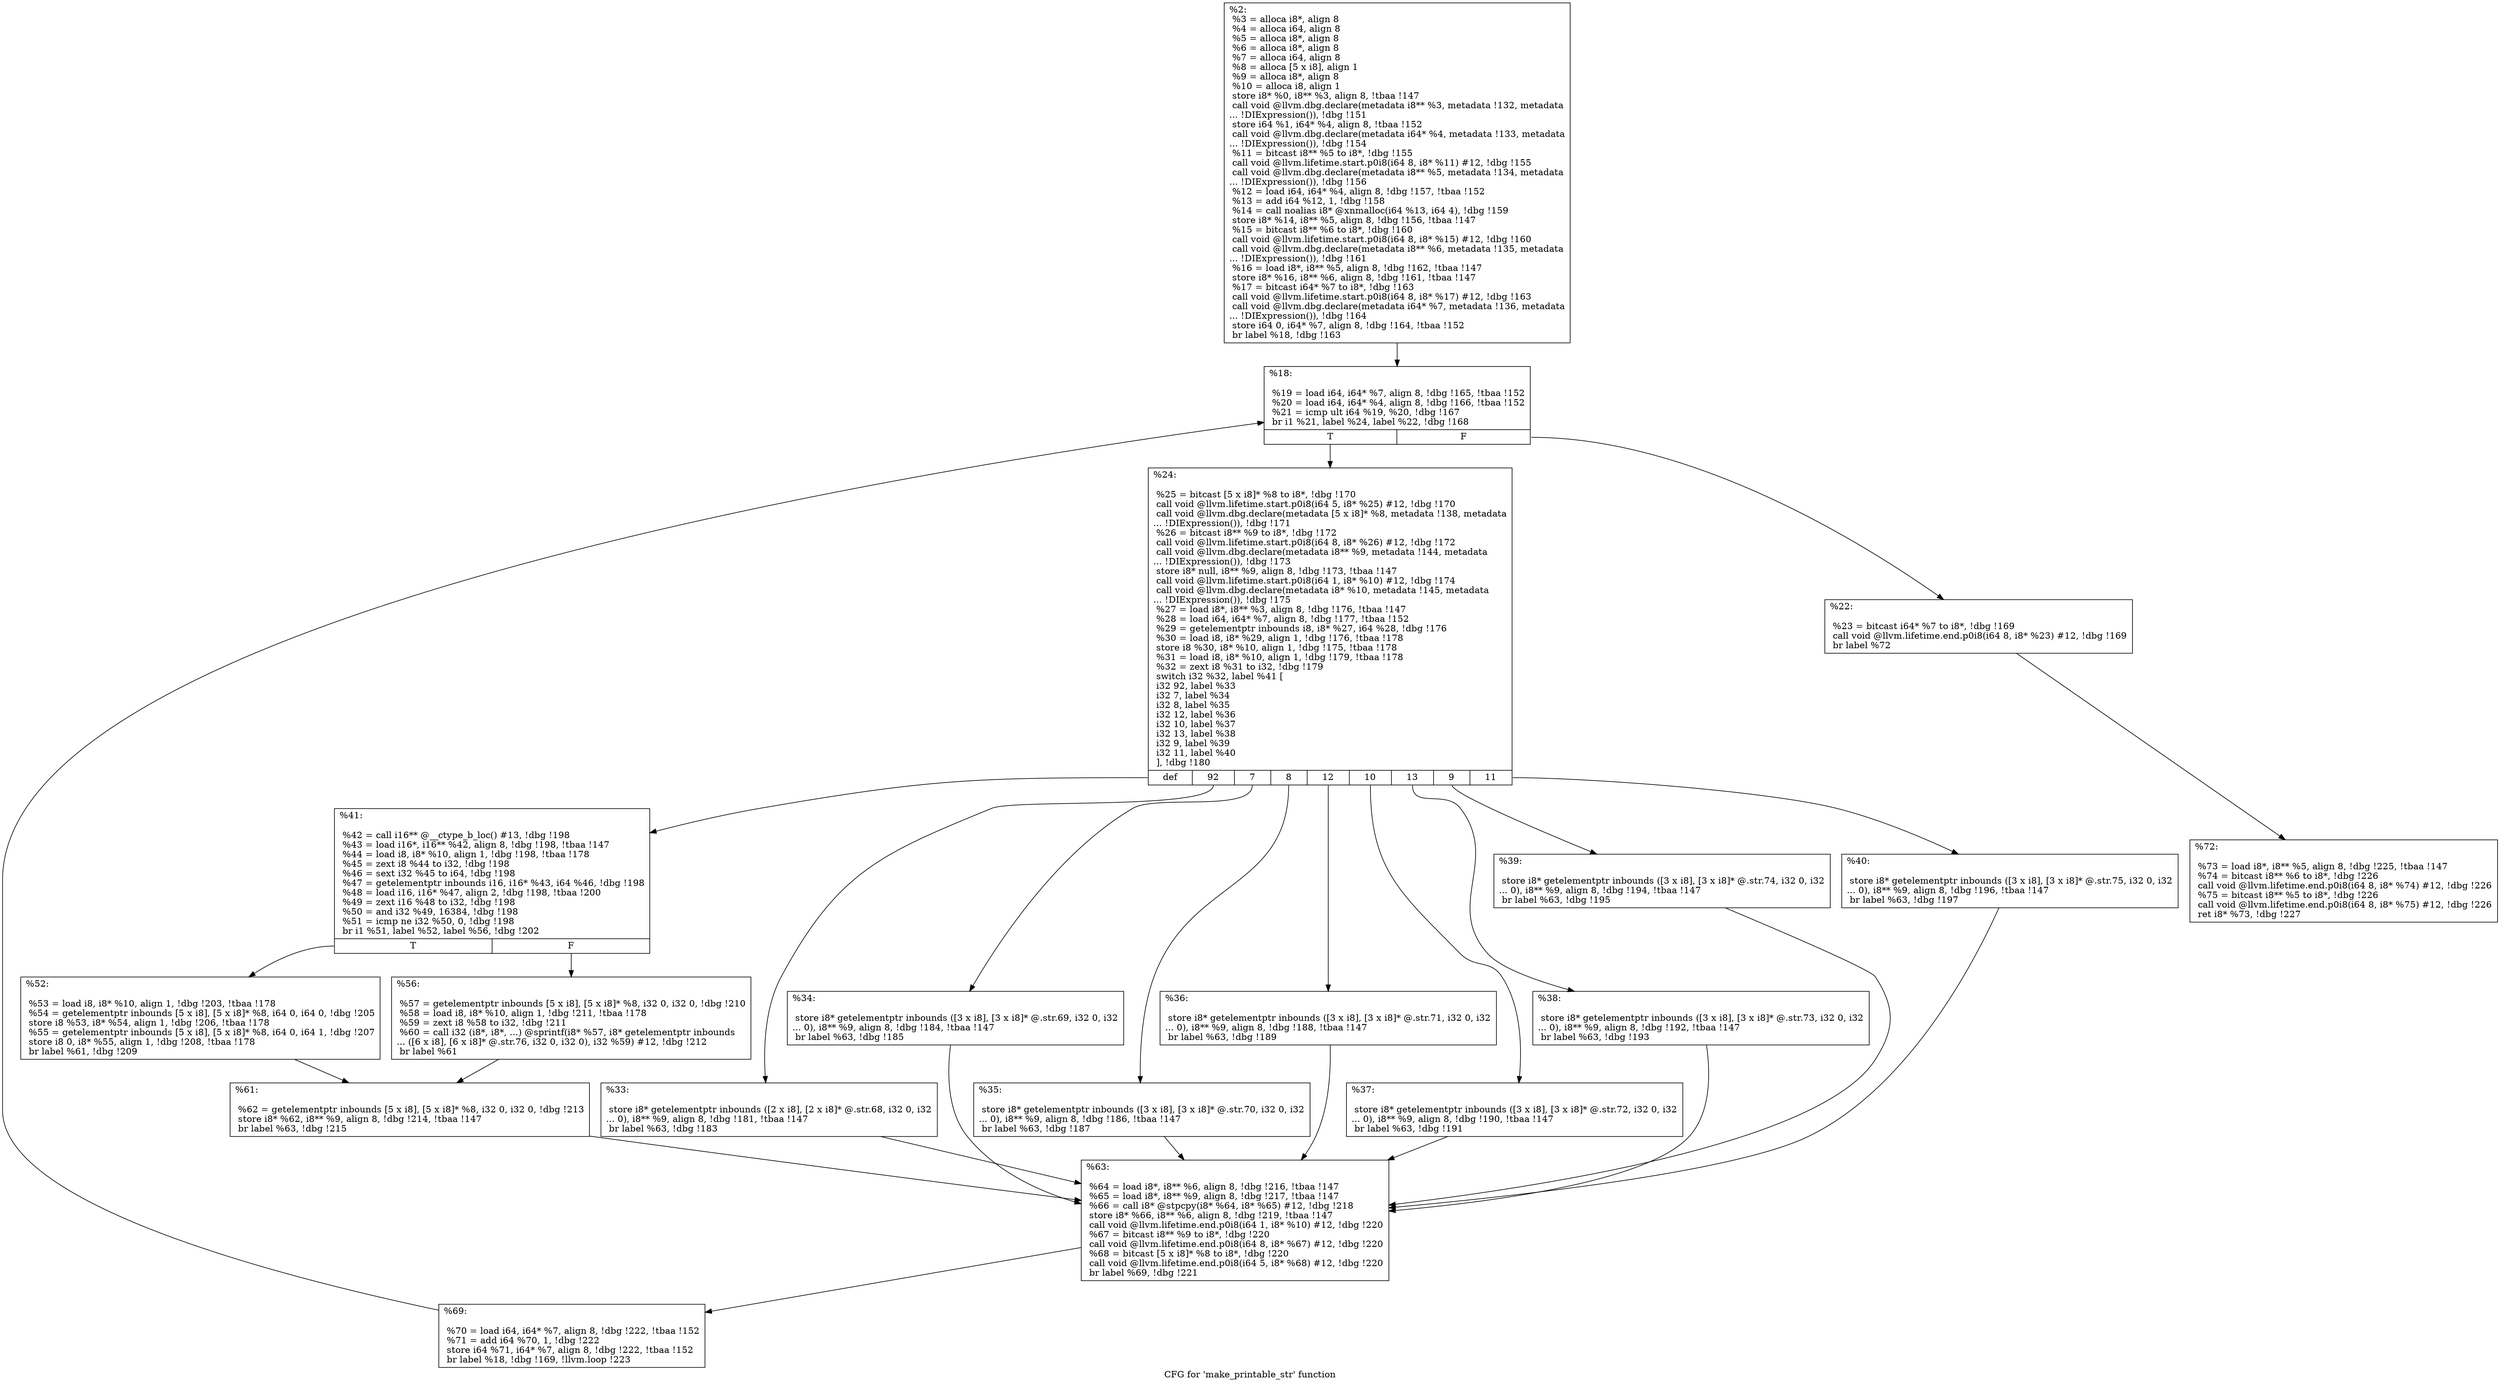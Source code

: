 digraph "CFG for 'make_printable_str' function" {
	label="CFG for 'make_printable_str' function";

	Node0x137e1a0 [shape=record,label="{%2:\l  %3 = alloca i8*, align 8\l  %4 = alloca i64, align 8\l  %5 = alloca i8*, align 8\l  %6 = alloca i8*, align 8\l  %7 = alloca i64, align 8\l  %8 = alloca [5 x i8], align 1\l  %9 = alloca i8*, align 8\l  %10 = alloca i8, align 1\l  store i8* %0, i8** %3, align 8, !tbaa !147\l  call void @llvm.dbg.declare(metadata i8** %3, metadata !132, metadata\l... !DIExpression()), !dbg !151\l  store i64 %1, i64* %4, align 8, !tbaa !152\l  call void @llvm.dbg.declare(metadata i64* %4, metadata !133, metadata\l... !DIExpression()), !dbg !154\l  %11 = bitcast i8** %5 to i8*, !dbg !155\l  call void @llvm.lifetime.start.p0i8(i64 8, i8* %11) #12, !dbg !155\l  call void @llvm.dbg.declare(metadata i8** %5, metadata !134, metadata\l... !DIExpression()), !dbg !156\l  %12 = load i64, i64* %4, align 8, !dbg !157, !tbaa !152\l  %13 = add i64 %12, 1, !dbg !158\l  %14 = call noalias i8* @xnmalloc(i64 %13, i64 4), !dbg !159\l  store i8* %14, i8** %5, align 8, !dbg !156, !tbaa !147\l  %15 = bitcast i8** %6 to i8*, !dbg !160\l  call void @llvm.lifetime.start.p0i8(i64 8, i8* %15) #12, !dbg !160\l  call void @llvm.dbg.declare(metadata i8** %6, metadata !135, metadata\l... !DIExpression()), !dbg !161\l  %16 = load i8*, i8** %5, align 8, !dbg !162, !tbaa !147\l  store i8* %16, i8** %6, align 8, !dbg !161, !tbaa !147\l  %17 = bitcast i64* %7 to i8*, !dbg !163\l  call void @llvm.lifetime.start.p0i8(i64 8, i8* %17) #12, !dbg !163\l  call void @llvm.dbg.declare(metadata i64* %7, metadata !136, metadata\l... !DIExpression()), !dbg !164\l  store i64 0, i64* %7, align 8, !dbg !164, !tbaa !152\l  br label %18, !dbg !163\l}"];
	Node0x137e1a0 -> Node0x137e2f0;
	Node0x137e2f0 [shape=record,label="{%18:\l\l  %19 = load i64, i64* %7, align 8, !dbg !165, !tbaa !152\l  %20 = load i64, i64* %4, align 8, !dbg !166, !tbaa !152\l  %21 = icmp ult i64 %19, %20, !dbg !167\l  br i1 %21, label %24, label %22, !dbg !168\l|{<s0>T|<s1>F}}"];
	Node0x137e2f0:s0 -> Node0x137e390;
	Node0x137e2f0:s1 -> Node0x137e340;
	Node0x137e340 [shape=record,label="{%22:\l\l  %23 = bitcast i64* %7 to i8*, !dbg !169\l  call void @llvm.lifetime.end.p0i8(i64 8, i8* %23) #12, !dbg !169\l  br label %72\l}"];
	Node0x137e340 -> Node0x137e840;
	Node0x137e390 [shape=record,label="{%24:\l\l  %25 = bitcast [5 x i8]* %8 to i8*, !dbg !170\l  call void @llvm.lifetime.start.p0i8(i64 5, i8* %25) #12, !dbg !170\l  call void @llvm.dbg.declare(metadata [5 x i8]* %8, metadata !138, metadata\l... !DIExpression()), !dbg !171\l  %26 = bitcast i8** %9 to i8*, !dbg !172\l  call void @llvm.lifetime.start.p0i8(i64 8, i8* %26) #12, !dbg !172\l  call void @llvm.dbg.declare(metadata i8** %9, metadata !144, metadata\l... !DIExpression()), !dbg !173\l  store i8* null, i8** %9, align 8, !dbg !173, !tbaa !147\l  call void @llvm.lifetime.start.p0i8(i64 1, i8* %10) #12, !dbg !174\l  call void @llvm.dbg.declare(metadata i8* %10, metadata !145, metadata\l... !DIExpression()), !dbg !175\l  %27 = load i8*, i8** %3, align 8, !dbg !176, !tbaa !147\l  %28 = load i64, i64* %7, align 8, !dbg !177, !tbaa !152\l  %29 = getelementptr inbounds i8, i8* %27, i64 %28, !dbg !176\l  %30 = load i8, i8* %29, align 1, !dbg !176, !tbaa !178\l  store i8 %30, i8* %10, align 1, !dbg !175, !tbaa !178\l  %31 = load i8, i8* %10, align 1, !dbg !179, !tbaa !178\l  %32 = zext i8 %31 to i32, !dbg !179\l  switch i32 %32, label %41 [\l    i32 92, label %33\l    i32 7, label %34\l    i32 8, label %35\l    i32 12, label %36\l    i32 10, label %37\l    i32 13, label %38\l    i32 9, label %39\l    i32 11, label %40\l  ], !dbg !180\l|{<s0>def|<s1>92|<s2>7|<s3>8|<s4>12|<s5>10|<s6>13|<s7>9|<s8>11}}"];
	Node0x137e390:s0 -> Node0x137e660;
	Node0x137e390:s1 -> Node0x137e3e0;
	Node0x137e390:s2 -> Node0x137e430;
	Node0x137e390:s3 -> Node0x137e480;
	Node0x137e390:s4 -> Node0x137e4d0;
	Node0x137e390:s5 -> Node0x137e520;
	Node0x137e390:s6 -> Node0x137e570;
	Node0x137e390:s7 -> Node0x137e5c0;
	Node0x137e390:s8 -> Node0x137e610;
	Node0x137e3e0 [shape=record,label="{%33:\l\l  store i8* getelementptr inbounds ([2 x i8], [2 x i8]* @.str.68, i32 0, i32\l... 0), i8** %9, align 8, !dbg !181, !tbaa !147\l  br label %63, !dbg !183\l}"];
	Node0x137e3e0 -> Node0x137e7a0;
	Node0x137e430 [shape=record,label="{%34:\l\l  store i8* getelementptr inbounds ([3 x i8], [3 x i8]* @.str.69, i32 0, i32\l... 0), i8** %9, align 8, !dbg !184, !tbaa !147\l  br label %63, !dbg !185\l}"];
	Node0x137e430 -> Node0x137e7a0;
	Node0x137e480 [shape=record,label="{%35:\l\l  store i8* getelementptr inbounds ([3 x i8], [3 x i8]* @.str.70, i32 0, i32\l... 0), i8** %9, align 8, !dbg !186, !tbaa !147\l  br label %63, !dbg !187\l}"];
	Node0x137e480 -> Node0x137e7a0;
	Node0x137e4d0 [shape=record,label="{%36:\l\l  store i8* getelementptr inbounds ([3 x i8], [3 x i8]* @.str.71, i32 0, i32\l... 0), i8** %9, align 8, !dbg !188, !tbaa !147\l  br label %63, !dbg !189\l}"];
	Node0x137e4d0 -> Node0x137e7a0;
	Node0x137e520 [shape=record,label="{%37:\l\l  store i8* getelementptr inbounds ([3 x i8], [3 x i8]* @.str.72, i32 0, i32\l... 0), i8** %9, align 8, !dbg !190, !tbaa !147\l  br label %63, !dbg !191\l}"];
	Node0x137e520 -> Node0x137e7a0;
	Node0x137e570 [shape=record,label="{%38:\l\l  store i8* getelementptr inbounds ([3 x i8], [3 x i8]* @.str.73, i32 0, i32\l... 0), i8** %9, align 8, !dbg !192, !tbaa !147\l  br label %63, !dbg !193\l}"];
	Node0x137e570 -> Node0x137e7a0;
	Node0x137e5c0 [shape=record,label="{%39:\l\l  store i8* getelementptr inbounds ([3 x i8], [3 x i8]* @.str.74, i32 0, i32\l... 0), i8** %9, align 8, !dbg !194, !tbaa !147\l  br label %63, !dbg !195\l}"];
	Node0x137e5c0 -> Node0x137e7a0;
	Node0x137e610 [shape=record,label="{%40:\l\l  store i8* getelementptr inbounds ([3 x i8], [3 x i8]* @.str.75, i32 0, i32\l... 0), i8** %9, align 8, !dbg !196, !tbaa !147\l  br label %63, !dbg !197\l}"];
	Node0x137e610 -> Node0x137e7a0;
	Node0x137e660 [shape=record,label="{%41:\l\l  %42 = call i16** @__ctype_b_loc() #13, !dbg !198\l  %43 = load i16*, i16** %42, align 8, !dbg !198, !tbaa !147\l  %44 = load i8, i8* %10, align 1, !dbg !198, !tbaa !178\l  %45 = zext i8 %44 to i32, !dbg !198\l  %46 = sext i32 %45 to i64, !dbg !198\l  %47 = getelementptr inbounds i16, i16* %43, i64 %46, !dbg !198\l  %48 = load i16, i16* %47, align 2, !dbg !198, !tbaa !200\l  %49 = zext i16 %48 to i32, !dbg !198\l  %50 = and i32 %49, 16384, !dbg !198\l  %51 = icmp ne i32 %50, 0, !dbg !198\l  br i1 %51, label %52, label %56, !dbg !202\l|{<s0>T|<s1>F}}"];
	Node0x137e660:s0 -> Node0x137e6b0;
	Node0x137e660:s1 -> Node0x137e700;
	Node0x137e6b0 [shape=record,label="{%52:\l\l  %53 = load i8, i8* %10, align 1, !dbg !203, !tbaa !178\l  %54 = getelementptr inbounds [5 x i8], [5 x i8]* %8, i64 0, i64 0, !dbg !205\l  store i8 %53, i8* %54, align 1, !dbg !206, !tbaa !178\l  %55 = getelementptr inbounds [5 x i8], [5 x i8]* %8, i64 0, i64 1, !dbg !207\l  store i8 0, i8* %55, align 1, !dbg !208, !tbaa !178\l  br label %61, !dbg !209\l}"];
	Node0x137e6b0 -> Node0x137e750;
	Node0x137e700 [shape=record,label="{%56:\l\l  %57 = getelementptr inbounds [5 x i8], [5 x i8]* %8, i32 0, i32 0, !dbg !210\l  %58 = load i8, i8* %10, align 1, !dbg !211, !tbaa !178\l  %59 = zext i8 %58 to i32, !dbg !211\l  %60 = call i32 (i8*, i8*, ...) @sprintf(i8* %57, i8* getelementptr inbounds\l... ([6 x i8], [6 x i8]* @.str.76, i32 0, i32 0), i32 %59) #12, !dbg !212\l  br label %61\l}"];
	Node0x137e700 -> Node0x137e750;
	Node0x137e750 [shape=record,label="{%61:\l\l  %62 = getelementptr inbounds [5 x i8], [5 x i8]* %8, i32 0, i32 0, !dbg !213\l  store i8* %62, i8** %9, align 8, !dbg !214, !tbaa !147\l  br label %63, !dbg !215\l}"];
	Node0x137e750 -> Node0x137e7a0;
	Node0x137e7a0 [shape=record,label="{%63:\l\l  %64 = load i8*, i8** %6, align 8, !dbg !216, !tbaa !147\l  %65 = load i8*, i8** %9, align 8, !dbg !217, !tbaa !147\l  %66 = call i8* @stpcpy(i8* %64, i8* %65) #12, !dbg !218\l  store i8* %66, i8** %6, align 8, !dbg !219, !tbaa !147\l  call void @llvm.lifetime.end.p0i8(i64 1, i8* %10) #12, !dbg !220\l  %67 = bitcast i8** %9 to i8*, !dbg !220\l  call void @llvm.lifetime.end.p0i8(i64 8, i8* %67) #12, !dbg !220\l  %68 = bitcast [5 x i8]* %8 to i8*, !dbg !220\l  call void @llvm.lifetime.end.p0i8(i64 5, i8* %68) #12, !dbg !220\l  br label %69, !dbg !221\l}"];
	Node0x137e7a0 -> Node0x137e7f0;
	Node0x137e7f0 [shape=record,label="{%69:\l\l  %70 = load i64, i64* %7, align 8, !dbg !222, !tbaa !152\l  %71 = add i64 %70, 1, !dbg !222\l  store i64 %71, i64* %7, align 8, !dbg !222, !tbaa !152\l  br label %18, !dbg !169, !llvm.loop !223\l}"];
	Node0x137e7f0 -> Node0x137e2f0;
	Node0x137e840 [shape=record,label="{%72:\l\l  %73 = load i8*, i8** %5, align 8, !dbg !225, !tbaa !147\l  %74 = bitcast i8** %6 to i8*, !dbg !226\l  call void @llvm.lifetime.end.p0i8(i64 8, i8* %74) #12, !dbg !226\l  %75 = bitcast i8** %5 to i8*, !dbg !226\l  call void @llvm.lifetime.end.p0i8(i64 8, i8* %75) #12, !dbg !226\l  ret i8* %73, !dbg !227\l}"];
}
